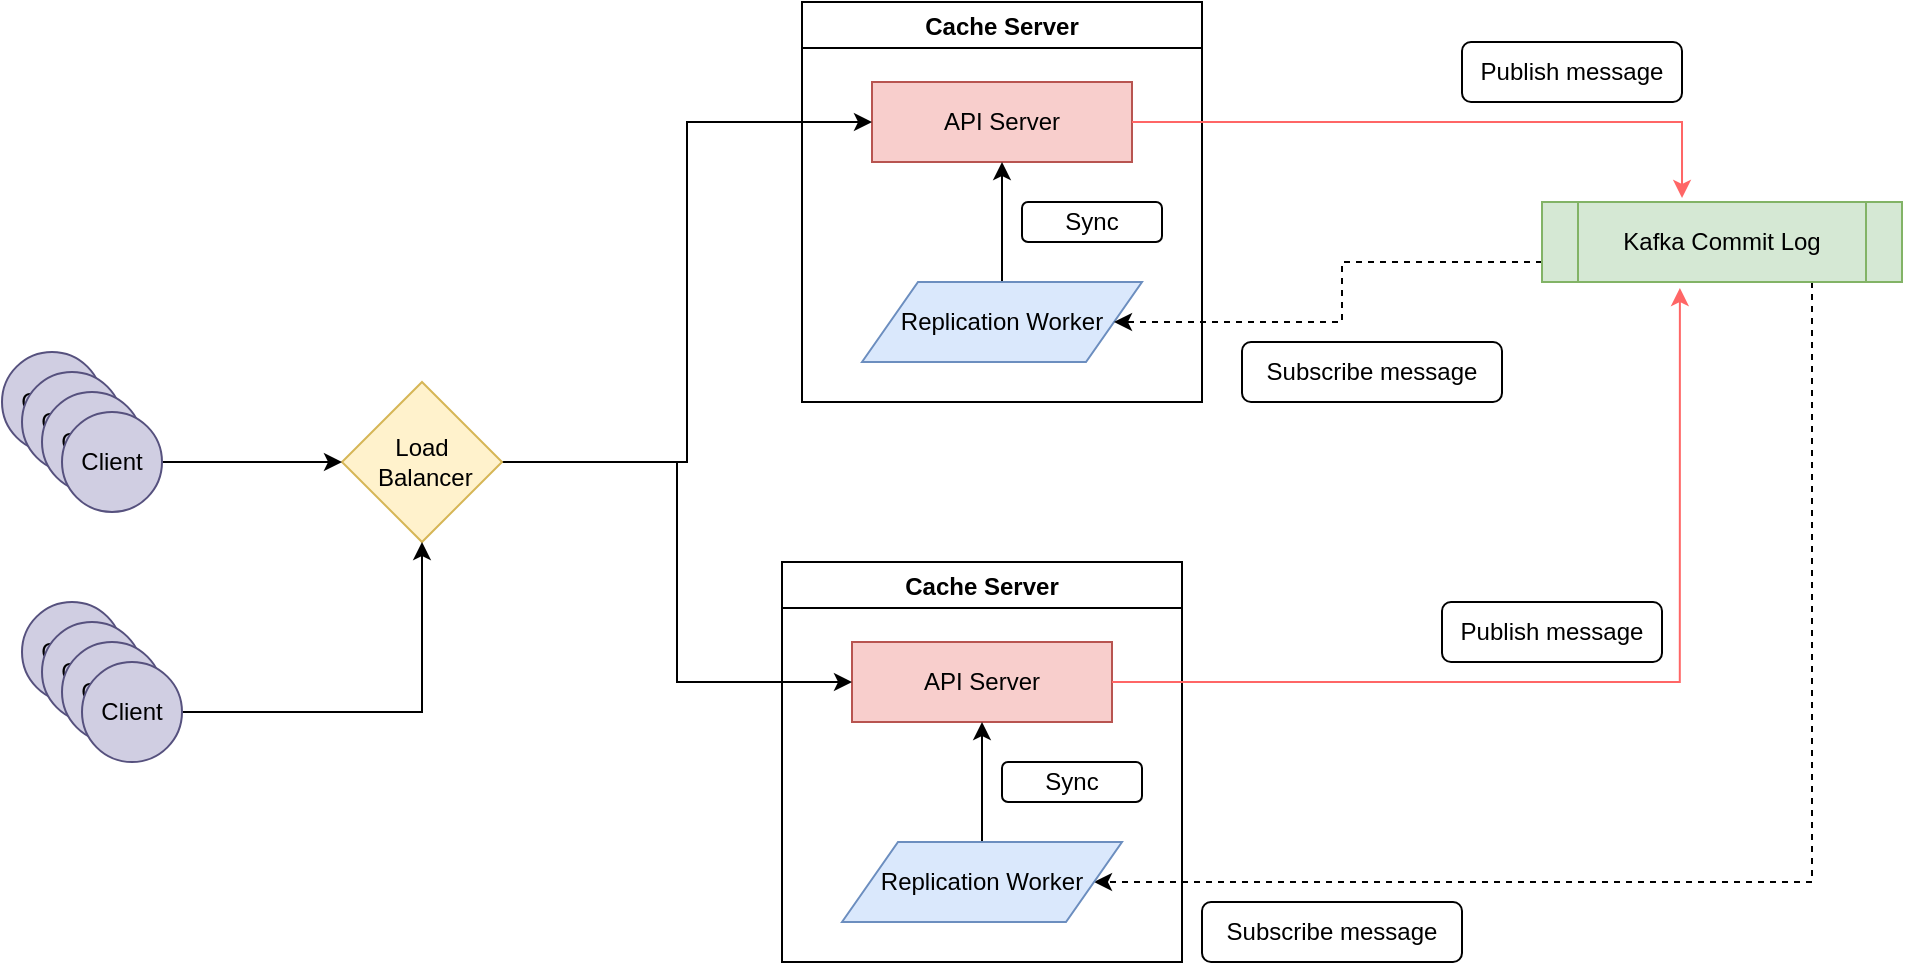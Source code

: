 <mxfile version="13.0.7" type="device"><diagram id="oAZxE3XwrzHUYuigfM_7" name="Page-1"><mxGraphModel dx="1426" dy="842" grid="1" gridSize="10" guides="1" tooltips="1" connect="1" arrows="1" fold="1" page="1" pageScale="1" pageWidth="5000" pageHeight="5000" math="0" shadow="0"><root><mxCell id="0"/><mxCell id="1" parent="0"/><mxCell id="PE0jwcQ3GHH0kkyz1OZF-1" value="Cache Server" style="swimlane;" vertex="1" parent="1"><mxGeometry x="440" y="80" width="200" height="200" as="geometry"/></mxCell><mxCell id="PE0jwcQ3GHH0kkyz1OZF-3" value="API Server" style="rounded=0;whiteSpace=wrap;html=1;fillColor=#f8cecc;strokeColor=#b85450;" vertex="1" parent="PE0jwcQ3GHH0kkyz1OZF-1"><mxGeometry x="35" y="40" width="130" height="40" as="geometry"/></mxCell><mxCell id="PE0jwcQ3GHH0kkyz1OZF-6" style="edgeStyle=orthogonalEdgeStyle;rounded=0;orthogonalLoop=1;jettySize=auto;html=1;exitX=0.5;exitY=0;exitDx=0;exitDy=0;entryX=0.5;entryY=1;entryDx=0;entryDy=0;" edge="1" parent="PE0jwcQ3GHH0kkyz1OZF-1" source="PE0jwcQ3GHH0kkyz1OZF-4" target="PE0jwcQ3GHH0kkyz1OZF-3"><mxGeometry relative="1" as="geometry"/></mxCell><mxCell id="PE0jwcQ3GHH0kkyz1OZF-4" value="Replication Worker" style="shape=parallelogram;perimeter=parallelogramPerimeter;whiteSpace=wrap;html=1;fillColor=#dae8fc;strokeColor=#6c8ebf;" vertex="1" parent="PE0jwcQ3GHH0kkyz1OZF-1"><mxGeometry x="30" y="140" width="140" height="40" as="geometry"/></mxCell><mxCell id="PE0jwcQ3GHH0kkyz1OZF-7" value="Sync" style="rounded=1;whiteSpace=wrap;html=1;" vertex="1" parent="PE0jwcQ3GHH0kkyz1OZF-1"><mxGeometry x="110" y="100" width="70" height="20" as="geometry"/></mxCell><mxCell id="PE0jwcQ3GHH0kkyz1OZF-11" style="edgeStyle=orthogonalEdgeStyle;rounded=0;orthogonalLoop=1;jettySize=auto;html=1;exitX=0;exitY=0.75;exitDx=0;exitDy=0;dashed=1;" edge="1" parent="1" source="PE0jwcQ3GHH0kkyz1OZF-8" target="PE0jwcQ3GHH0kkyz1OZF-4"><mxGeometry relative="1" as="geometry"/></mxCell><mxCell id="PE0jwcQ3GHH0kkyz1OZF-34" style="edgeStyle=orthogonalEdgeStyle;rounded=0;orthogonalLoop=1;jettySize=auto;html=1;exitX=0.75;exitY=1;exitDx=0;exitDy=0;entryX=1;entryY=0.5;entryDx=0;entryDy=0;strokeColor=#000000;dashed=1;" edge="1" parent="1" source="PE0jwcQ3GHH0kkyz1OZF-8" target="PE0jwcQ3GHH0kkyz1OZF-16"><mxGeometry relative="1" as="geometry"><Array as="points"><mxPoint x="945" y="520"/></Array></mxGeometry></mxCell><mxCell id="PE0jwcQ3GHH0kkyz1OZF-8" value="Kafka Commit Log" style="shape=process;whiteSpace=wrap;html=1;backgroundOutline=1;fillColor=#d5e8d4;strokeColor=#82b366;" vertex="1" parent="1"><mxGeometry x="810" y="180" width="180" height="40" as="geometry"/></mxCell><mxCell id="PE0jwcQ3GHH0kkyz1OZF-9" style="edgeStyle=orthogonalEdgeStyle;rounded=0;orthogonalLoop=1;jettySize=auto;html=1;exitX=1;exitY=0.5;exitDx=0;exitDy=0;entryX=0.389;entryY=-0.05;entryDx=0;entryDy=0;entryPerimeter=0;strokeColor=#FF6666;" edge="1" parent="1" source="PE0jwcQ3GHH0kkyz1OZF-3" target="PE0jwcQ3GHH0kkyz1OZF-8"><mxGeometry relative="1" as="geometry"/></mxCell><mxCell id="PE0jwcQ3GHH0kkyz1OZF-10" value="Publish message" style="rounded=1;whiteSpace=wrap;html=1;" vertex="1" parent="1"><mxGeometry x="770" y="100" width="110" height="30" as="geometry"/></mxCell><mxCell id="PE0jwcQ3GHH0kkyz1OZF-12" value="Subscribe message" style="rounded=1;whiteSpace=wrap;html=1;" vertex="1" parent="1"><mxGeometry x="660" y="250" width="130" height="30" as="geometry"/></mxCell><mxCell id="PE0jwcQ3GHH0kkyz1OZF-13" value="Cache Server" style="swimlane;" vertex="1" parent="1"><mxGeometry x="430" y="360" width="200" height="200" as="geometry"/></mxCell><mxCell id="PE0jwcQ3GHH0kkyz1OZF-14" value="API Server" style="rounded=0;whiteSpace=wrap;html=1;fillColor=#f8cecc;strokeColor=#b85450;" vertex="1" parent="PE0jwcQ3GHH0kkyz1OZF-13"><mxGeometry x="35" y="40" width="130" height="40" as="geometry"/></mxCell><mxCell id="PE0jwcQ3GHH0kkyz1OZF-15" style="edgeStyle=orthogonalEdgeStyle;rounded=0;orthogonalLoop=1;jettySize=auto;html=1;exitX=0.5;exitY=0;exitDx=0;exitDy=0;entryX=0.5;entryY=1;entryDx=0;entryDy=0;" edge="1" parent="PE0jwcQ3GHH0kkyz1OZF-13" source="PE0jwcQ3GHH0kkyz1OZF-16" target="PE0jwcQ3GHH0kkyz1OZF-14"><mxGeometry relative="1" as="geometry"/></mxCell><mxCell id="PE0jwcQ3GHH0kkyz1OZF-16" value="Replication Worker" style="shape=parallelogram;perimeter=parallelogramPerimeter;whiteSpace=wrap;html=1;fillColor=#dae8fc;strokeColor=#6c8ebf;" vertex="1" parent="PE0jwcQ3GHH0kkyz1OZF-13"><mxGeometry x="30" y="140" width="140" height="40" as="geometry"/></mxCell><mxCell id="PE0jwcQ3GHH0kkyz1OZF-17" value="Sync" style="rounded=1;whiteSpace=wrap;html=1;" vertex="1" parent="PE0jwcQ3GHH0kkyz1OZF-13"><mxGeometry x="110" y="100" width="70" height="20" as="geometry"/></mxCell><mxCell id="PE0jwcQ3GHH0kkyz1OZF-19" value="Publish message" style="rounded=1;whiteSpace=wrap;html=1;" vertex="1" parent="1"><mxGeometry x="760" y="380" width="110" height="30" as="geometry"/></mxCell><mxCell id="PE0jwcQ3GHH0kkyz1OZF-21" value="Subscribe message" style="rounded=1;whiteSpace=wrap;html=1;" vertex="1" parent="1"><mxGeometry x="640" y="530" width="130" height="30" as="geometry"/></mxCell><mxCell id="PE0jwcQ3GHH0kkyz1OZF-41" style="edgeStyle=orthogonalEdgeStyle;rounded=0;orthogonalLoop=1;jettySize=auto;html=1;exitX=1;exitY=0.5;exitDx=0;exitDy=0;entryX=0;entryY=0.5;entryDx=0;entryDy=0;strokeColor=#000000;" edge="1" parent="1" source="PE0jwcQ3GHH0kkyz1OZF-22" target="PE0jwcQ3GHH0kkyz1OZF-3"><mxGeometry relative="1" as="geometry"/></mxCell><mxCell id="PE0jwcQ3GHH0kkyz1OZF-42" style="edgeStyle=orthogonalEdgeStyle;rounded=0;orthogonalLoop=1;jettySize=auto;html=1;exitX=1;exitY=0.5;exitDx=0;exitDy=0;entryX=0;entryY=0.5;entryDx=0;entryDy=0;strokeColor=#000000;" edge="1" parent="1" source="PE0jwcQ3GHH0kkyz1OZF-22" target="PE0jwcQ3GHH0kkyz1OZF-14"><mxGeometry relative="1" as="geometry"/></mxCell><mxCell id="PE0jwcQ3GHH0kkyz1OZF-22" value="Load &amp;nbsp;Balancer" style="rhombus;whiteSpace=wrap;html=1;fillColor=#fff2cc;strokeColor=#d6b656;" vertex="1" parent="1"><mxGeometry x="210" y="270" width="80" height="80" as="geometry"/></mxCell><mxCell id="PE0jwcQ3GHH0kkyz1OZF-26" value="Client" style="ellipse;whiteSpace=wrap;html=1;aspect=fixed;fillColor=#d0cee2;strokeColor=#56517e;" vertex="1" parent="1"><mxGeometry x="40" y="255" width="50" height="50" as="geometry"/></mxCell><mxCell id="PE0jwcQ3GHH0kkyz1OZF-29" value="Client" style="ellipse;whiteSpace=wrap;html=1;aspect=fixed;fillColor=#d0cee2;strokeColor=#56517e;" vertex="1" parent="1"><mxGeometry x="50" y="265" width="50" height="50" as="geometry"/></mxCell><mxCell id="PE0jwcQ3GHH0kkyz1OZF-30" value="Client" style="ellipse;whiteSpace=wrap;html=1;aspect=fixed;fillColor=#d0cee2;strokeColor=#56517e;" vertex="1" parent="1"><mxGeometry x="60" y="275" width="50" height="50" as="geometry"/></mxCell><mxCell id="PE0jwcQ3GHH0kkyz1OZF-32" style="edgeStyle=orthogonalEdgeStyle;rounded=0;orthogonalLoop=1;jettySize=auto;html=1;exitX=1;exitY=0.5;exitDx=0;exitDy=0;strokeColor=#000000;" edge="1" parent="1" source="PE0jwcQ3GHH0kkyz1OZF-31" target="PE0jwcQ3GHH0kkyz1OZF-22"><mxGeometry relative="1" as="geometry"/></mxCell><mxCell id="PE0jwcQ3GHH0kkyz1OZF-31" value="Client" style="ellipse;whiteSpace=wrap;html=1;aspect=fixed;fillColor=#d0cee2;strokeColor=#56517e;" vertex="1" parent="1"><mxGeometry x="70" y="285" width="50" height="50" as="geometry"/></mxCell><mxCell id="PE0jwcQ3GHH0kkyz1OZF-33" style="edgeStyle=orthogonalEdgeStyle;rounded=0;orthogonalLoop=1;jettySize=auto;html=1;exitX=1;exitY=0.5;exitDx=0;exitDy=0;entryX=0.383;entryY=1.075;entryDx=0;entryDy=0;entryPerimeter=0;strokeColor=#FF6666;" edge="1" parent="1" source="PE0jwcQ3GHH0kkyz1OZF-14" target="PE0jwcQ3GHH0kkyz1OZF-8"><mxGeometry relative="1" as="geometry"/></mxCell><mxCell id="PE0jwcQ3GHH0kkyz1OZF-35" value="Client" style="ellipse;whiteSpace=wrap;html=1;aspect=fixed;fillColor=#d0cee2;strokeColor=#56517e;" vertex="1" parent="1"><mxGeometry x="50" y="380" width="50" height="50" as="geometry"/></mxCell><mxCell id="PE0jwcQ3GHH0kkyz1OZF-36" value="Client" style="ellipse;whiteSpace=wrap;html=1;aspect=fixed;fillColor=#d0cee2;strokeColor=#56517e;" vertex="1" parent="1"><mxGeometry x="60" y="390" width="50" height="50" as="geometry"/></mxCell><mxCell id="PE0jwcQ3GHH0kkyz1OZF-37" value="Client" style="ellipse;whiteSpace=wrap;html=1;aspect=fixed;fillColor=#d0cee2;strokeColor=#56517e;" vertex="1" parent="1"><mxGeometry x="70" y="400" width="50" height="50" as="geometry"/></mxCell><mxCell id="PE0jwcQ3GHH0kkyz1OZF-40" style="edgeStyle=orthogonalEdgeStyle;rounded=0;orthogonalLoop=1;jettySize=auto;html=1;exitX=1;exitY=0.5;exitDx=0;exitDy=0;strokeColor=#000000;" edge="1" parent="1" source="PE0jwcQ3GHH0kkyz1OZF-38" target="PE0jwcQ3GHH0kkyz1OZF-22"><mxGeometry relative="1" as="geometry"/></mxCell><mxCell id="PE0jwcQ3GHH0kkyz1OZF-38" value="Client" style="ellipse;whiteSpace=wrap;html=1;aspect=fixed;fillColor=#d0cee2;strokeColor=#56517e;" vertex="1" parent="1"><mxGeometry x="80" y="410" width="50" height="50" as="geometry"/></mxCell></root></mxGraphModel></diagram></mxfile>